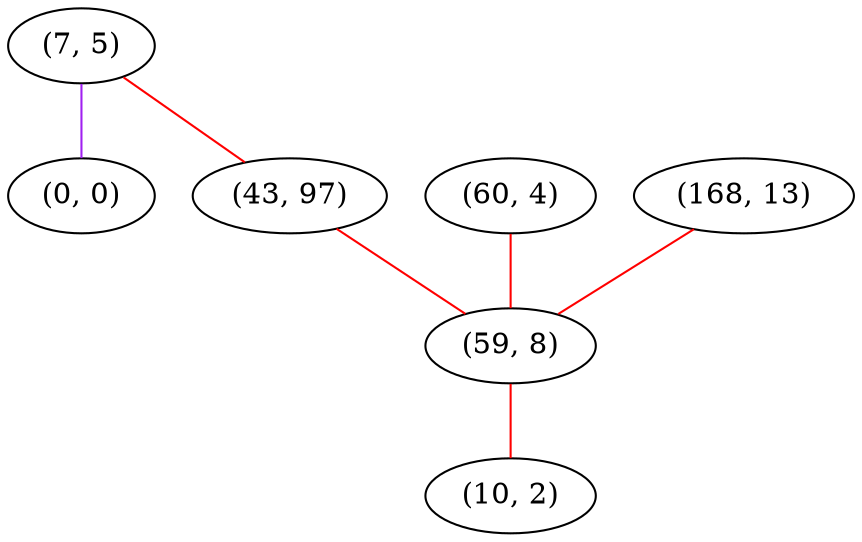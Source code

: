 graph "" {
"(7, 5)";
"(60, 4)";
"(168, 13)";
"(0, 0)";
"(43, 97)";
"(59, 8)";
"(10, 2)";
"(7, 5)" -- "(43, 97)"  [color=red, key=0, weight=1];
"(7, 5)" -- "(0, 0)"  [color=purple, key=0, weight=4];
"(60, 4)" -- "(59, 8)"  [color=red, key=0, weight=1];
"(168, 13)" -- "(59, 8)"  [color=red, key=0, weight=1];
"(43, 97)" -- "(59, 8)"  [color=red, key=0, weight=1];
"(59, 8)" -- "(10, 2)"  [color=red, key=0, weight=1];
}
